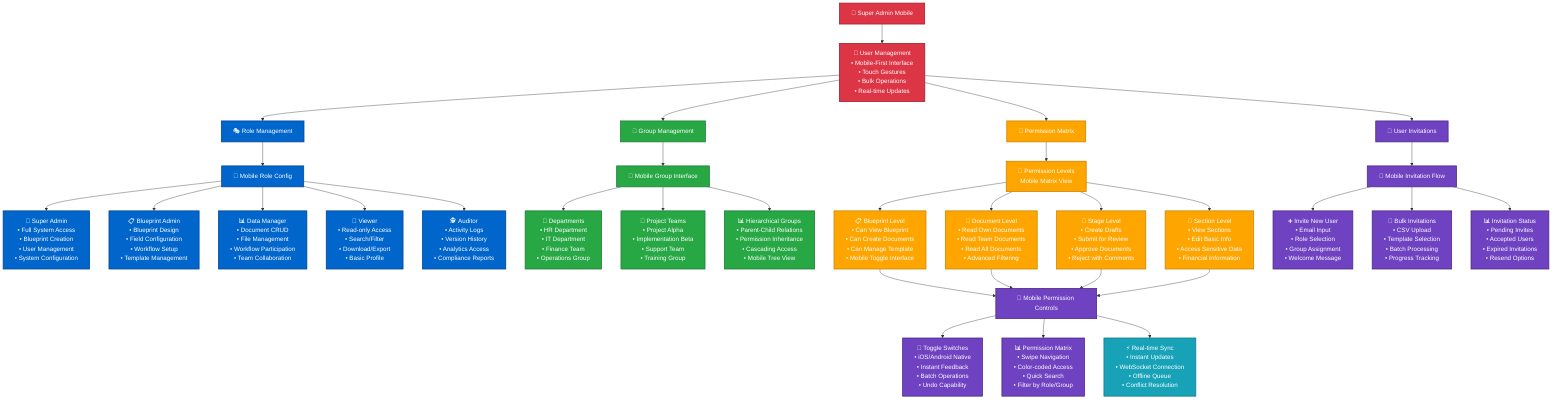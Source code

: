 graph TD
    Admin[👑 Super Admin Mobile] --> UserMgmt[👥 User Management<br/>• Mobile-First Interface<br/>• Touch Gestures<br/>• Bulk Operations<br/>• Real-time Updates]
    
    UserMgmt --> Roles[🎭 Role Management]
    UserMgmt --> Groups[👥 Group Management]
    UserMgmt --> Permissions[🔐 Permission Matrix]
    UserMgmt --> Invitations[📧 User Invitations]
    
    Roles --> RoleTypes[📱 Mobile Role Config]
    
    RoleTypes --> SuperAdmin[👑 Super Admin<br/>• Full System Access<br/>• Blueprint Creation<br/>• User Management<br/>• System Configuration]
    
    RoleTypes --> BlueprintAdmin[📋 Blueprint Admin<br/>• Blueprint Design<br/>• Field Configuration<br/>• Workflow Setup<br/>• Template Management]
    
    RoleTypes --> DataManager[📊 Data Manager<br/>• Document CRUD<br/>• File Management<br/>• Workflow Participation<br/>• Team Collaboration]
    
    RoleTypes --> Viewer[👀 Viewer<br/>• Read-only Access<br/>• Search/Filter<br/>• Download/Export<br/>• Basic Profile]
    
    RoleTypes --> Auditor[🕵️ Auditor<br/>• Activity Logs<br/>• Version History<br/>• Analytics Access<br/>• Compliance Reports]
    
    Groups --> GroupConfig[👥 Mobile Group Interface]
    
    GroupConfig --> Departments[🏢 Departments<br/>• HR Department<br/>• IT Department<br/>• Finance Team<br/>• Operations Group]
    
    GroupConfig --> Projects[📂 Project Teams<br/>• Project Alpha<br/>• Implementation Beta<br/>• Support Team<br/>• Training Group]
    
    GroupConfig --> Hierarchical[📊 Hierarchical Groups<br/>• Parent-Child Relations<br/>• Permission Inheritance<br/>• Cascading Access<br/>• Mobile Tree View]
    
    Permissions --> PermissionLevels[🔐 Permission Levels<br/>Mobile Matrix View]
    
    PermissionLevels --> Level1[📋 Blueprint Level<br/>• Can View Blueprint<br/>• Can Create Documents<br/>• Can Manage Template<br/>• Mobile Toggle Interface]
    
    PermissionLevels --> Level2[📄 Document Level<br/>• Read Own Documents<br/>• Read Team Documents<br/>• Read All Documents<br/>• Advanced Filtering]
    
    PermissionLevels --> Level3[🔄 Stage Level<br/>• Create Drafts<br/>• Submit for Review<br/>• Approve Documents<br/>• Reject with Comments]
    
    PermissionLevels --> Level4[📑 Section Level<br/>• View Sections<br/>• Edit Basic Info<br/>• Access Sensitive Data<br/>• Financial Information]
    
    Invitations --> InviteFlow[📱 Mobile Invitation Flow]
    
    InviteFlow --> InviteUser[➕ Invite New User<br/>• Email Input<br/>• Role Selection<br/>• Group Assignment<br/>• Welcome Message]
    
    InviteFlow --> BulkInvite[📧 Bulk Invitations<br/>• CSV Upload<br/>• Template Selection<br/>• Batch Processing<br/>• Progress Tracking]
    
    InviteFlow --> InviteStatus[📊 Invitation Status<br/>• Pending Invites<br/>• Accepted Users<br/>• Expired Invitations<br/>• Resend Options]
    
    Level1 --> MobileControls[📱 Mobile Permission Controls]
    Level2 --> MobileControls
    Level3 --> MobileControls
    Level4 --> MobileControls
    
    MobileControls --> ToggleSwitches[🔘 Toggle Switches<br/>• iOS/Android Native<br/>• Instant Feedback<br/>• Batch Operations<br/>• Undo Capability]
    
    MobileControls --> PermissionMatrix[📊 Permission Matrix<br/>• Swipe Navigation<br/>• Color-coded Access<br/>• Quick Search<br/>• Filter by Role/Group]
    
    MobileControls --> RealTimeSync[⚡ Real-time Sync<br/>• Instant Updates<br/>• WebSocket Connection<br/>• Offline Queue<br/>• Conflict Resolution]

    classDef admin fill:#dc3545,stroke:#a71d2a,stroke-width:2px,color:#fff
    classDef role fill:#0066CC,stroke:#004499,stroke-width:2px,color:#fff
    classDef group fill:#28A745,stroke:#1e7e34,stroke-width:2px,color:#fff
    classDef permission fill:#FFA500,stroke:#cc8400,stroke-width:2px,color:#fff
    classDef mobile fill:#6f42c1,stroke:#4c2a85,stroke-width:2px,color:#fff
    classDef system fill:#17a2b8,stroke:#117a8b,stroke-width:2px,color:#fff
    
    class Admin,UserMgmt admin
    class Roles,RoleTypes,SuperAdmin,BlueprintAdmin,DataManager,Viewer,Auditor role
    class Groups,GroupConfig,Departments,Projects,Hierarchical group
    class Permissions,PermissionLevels,Level1,Level2,Level3,Level4 permission
    class Invitations,InviteFlow,InviteUser,BulkInvite,InviteStatus,MobileControls,ToggleSwitches,PermissionMatrix mobile
    class RealTimeSync system